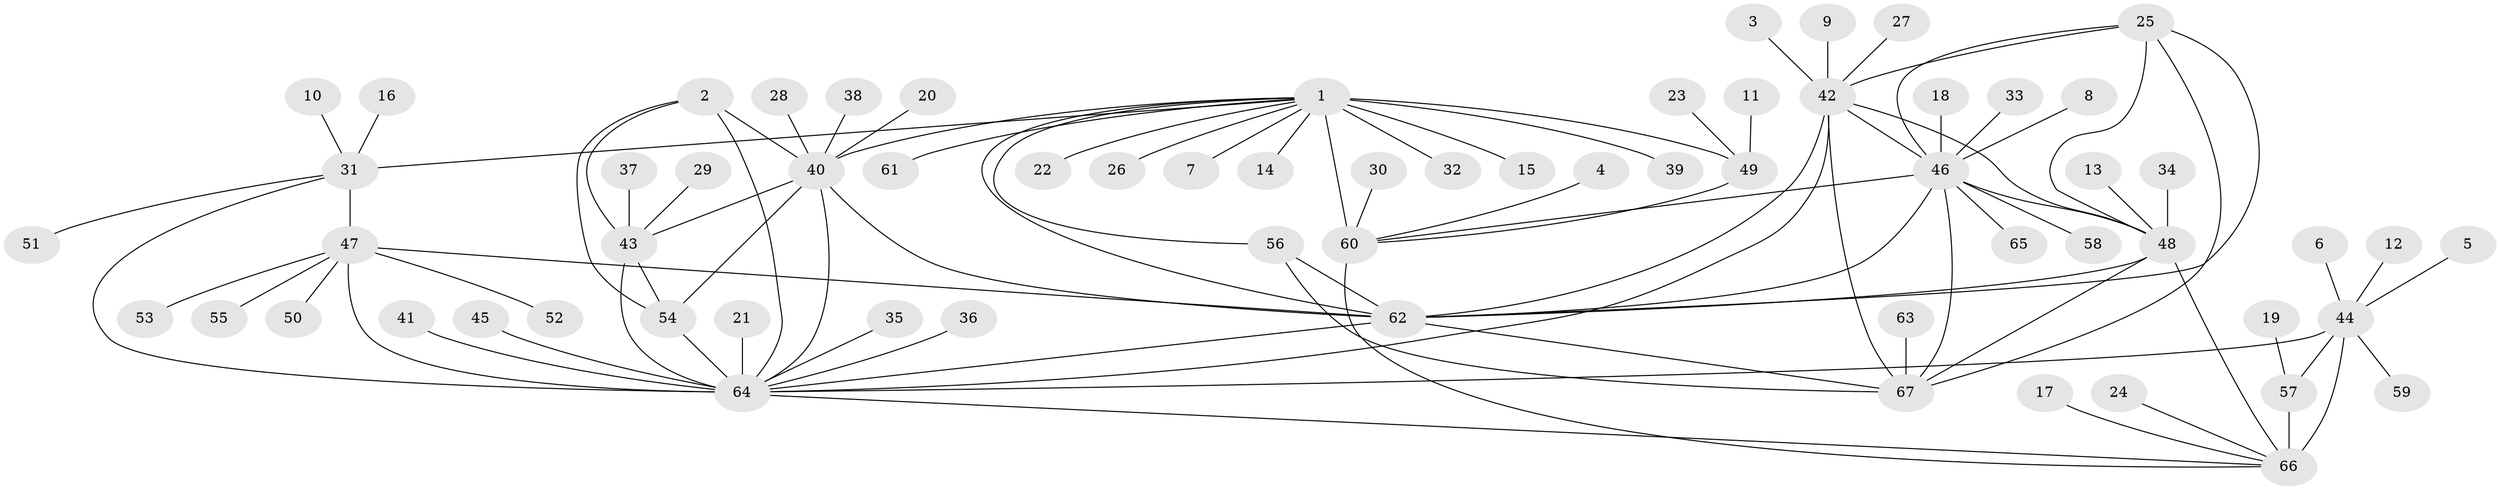 // original degree distribution, {8: 0.03007518796992481, 9: 0.05263157894736842, 11: 0.022556390977443608, 7: 0.03759398496240601, 12: 0.03007518796992481, 10: 0.022556390977443608, 5: 0.007518796992481203, 6: 0.022556390977443608, 4: 0.007518796992481203, 1: 0.6466165413533834, 2: 0.09022556390977443, 3: 0.03007518796992481}
// Generated by graph-tools (version 1.1) at 2025/50/03/09/25 03:50:39]
// undirected, 67 vertices, 96 edges
graph export_dot {
graph [start="1"]
  node [color=gray90,style=filled];
  1;
  2;
  3;
  4;
  5;
  6;
  7;
  8;
  9;
  10;
  11;
  12;
  13;
  14;
  15;
  16;
  17;
  18;
  19;
  20;
  21;
  22;
  23;
  24;
  25;
  26;
  27;
  28;
  29;
  30;
  31;
  32;
  33;
  34;
  35;
  36;
  37;
  38;
  39;
  40;
  41;
  42;
  43;
  44;
  45;
  46;
  47;
  48;
  49;
  50;
  51;
  52;
  53;
  54;
  55;
  56;
  57;
  58;
  59;
  60;
  61;
  62;
  63;
  64;
  65;
  66;
  67;
  1 -- 7 [weight=1.0];
  1 -- 14 [weight=1.0];
  1 -- 15 [weight=1.0];
  1 -- 22 [weight=1.0];
  1 -- 26 [weight=1.0];
  1 -- 31 [weight=1.0];
  1 -- 32 [weight=1.0];
  1 -- 39 [weight=1.0];
  1 -- 40 [weight=1.0];
  1 -- 49 [weight=4.0];
  1 -- 56 [weight=1.0];
  1 -- 60 [weight=4.0];
  1 -- 61 [weight=1.0];
  1 -- 62 [weight=1.0];
  2 -- 40 [weight=1.0];
  2 -- 43 [weight=1.0];
  2 -- 54 [weight=1.0];
  2 -- 64 [weight=2.0];
  3 -- 42 [weight=1.0];
  4 -- 60 [weight=1.0];
  5 -- 44 [weight=1.0];
  6 -- 44 [weight=1.0];
  8 -- 46 [weight=1.0];
  9 -- 42 [weight=1.0];
  10 -- 31 [weight=1.0];
  11 -- 49 [weight=1.0];
  12 -- 44 [weight=1.0];
  13 -- 48 [weight=1.0];
  16 -- 31 [weight=1.0];
  17 -- 66 [weight=1.0];
  18 -- 46 [weight=1.0];
  19 -- 57 [weight=1.0];
  20 -- 40 [weight=1.0];
  21 -- 64 [weight=1.0];
  23 -- 49 [weight=1.0];
  24 -- 66 [weight=1.0];
  25 -- 42 [weight=1.0];
  25 -- 46 [weight=1.0];
  25 -- 48 [weight=1.0];
  25 -- 62 [weight=1.0];
  25 -- 67 [weight=1.0];
  27 -- 42 [weight=1.0];
  28 -- 40 [weight=1.0];
  29 -- 43 [weight=1.0];
  30 -- 60 [weight=1.0];
  31 -- 47 [weight=4.0];
  31 -- 51 [weight=1.0];
  31 -- 64 [weight=1.0];
  33 -- 46 [weight=1.0];
  34 -- 48 [weight=1.0];
  35 -- 64 [weight=1.0];
  36 -- 64 [weight=1.0];
  37 -- 43 [weight=1.0];
  38 -- 40 [weight=1.0];
  40 -- 43 [weight=1.0];
  40 -- 54 [weight=1.0];
  40 -- 62 [weight=1.0];
  40 -- 64 [weight=2.0];
  41 -- 64 [weight=1.0];
  42 -- 46 [weight=1.0];
  42 -- 48 [weight=1.0];
  42 -- 62 [weight=1.0];
  42 -- 64 [weight=1.0];
  42 -- 67 [weight=1.0];
  43 -- 54 [weight=1.0];
  43 -- 64 [weight=2.0];
  44 -- 57 [weight=2.0];
  44 -- 59 [weight=1.0];
  44 -- 64 [weight=1.0];
  44 -- 66 [weight=6.0];
  45 -- 64 [weight=1.0];
  46 -- 48 [weight=1.0];
  46 -- 58 [weight=1.0];
  46 -- 60 [weight=1.0];
  46 -- 62 [weight=1.0];
  46 -- 65 [weight=1.0];
  46 -- 67 [weight=1.0];
  47 -- 50 [weight=1.0];
  47 -- 52 [weight=1.0];
  47 -- 53 [weight=1.0];
  47 -- 55 [weight=1.0];
  47 -- 62 [weight=2.0];
  47 -- 64 [weight=4.0];
  48 -- 62 [weight=1.0];
  48 -- 66 [weight=1.0];
  48 -- 67 [weight=1.0];
  49 -- 60 [weight=1.0];
  54 -- 64 [weight=2.0];
  56 -- 62 [weight=1.0];
  56 -- 67 [weight=1.0];
  57 -- 66 [weight=3.0];
  60 -- 66 [weight=1.0];
  62 -- 64 [weight=2.0];
  62 -- 67 [weight=1.0];
  63 -- 67 [weight=1.0];
  64 -- 66 [weight=1.0];
}
